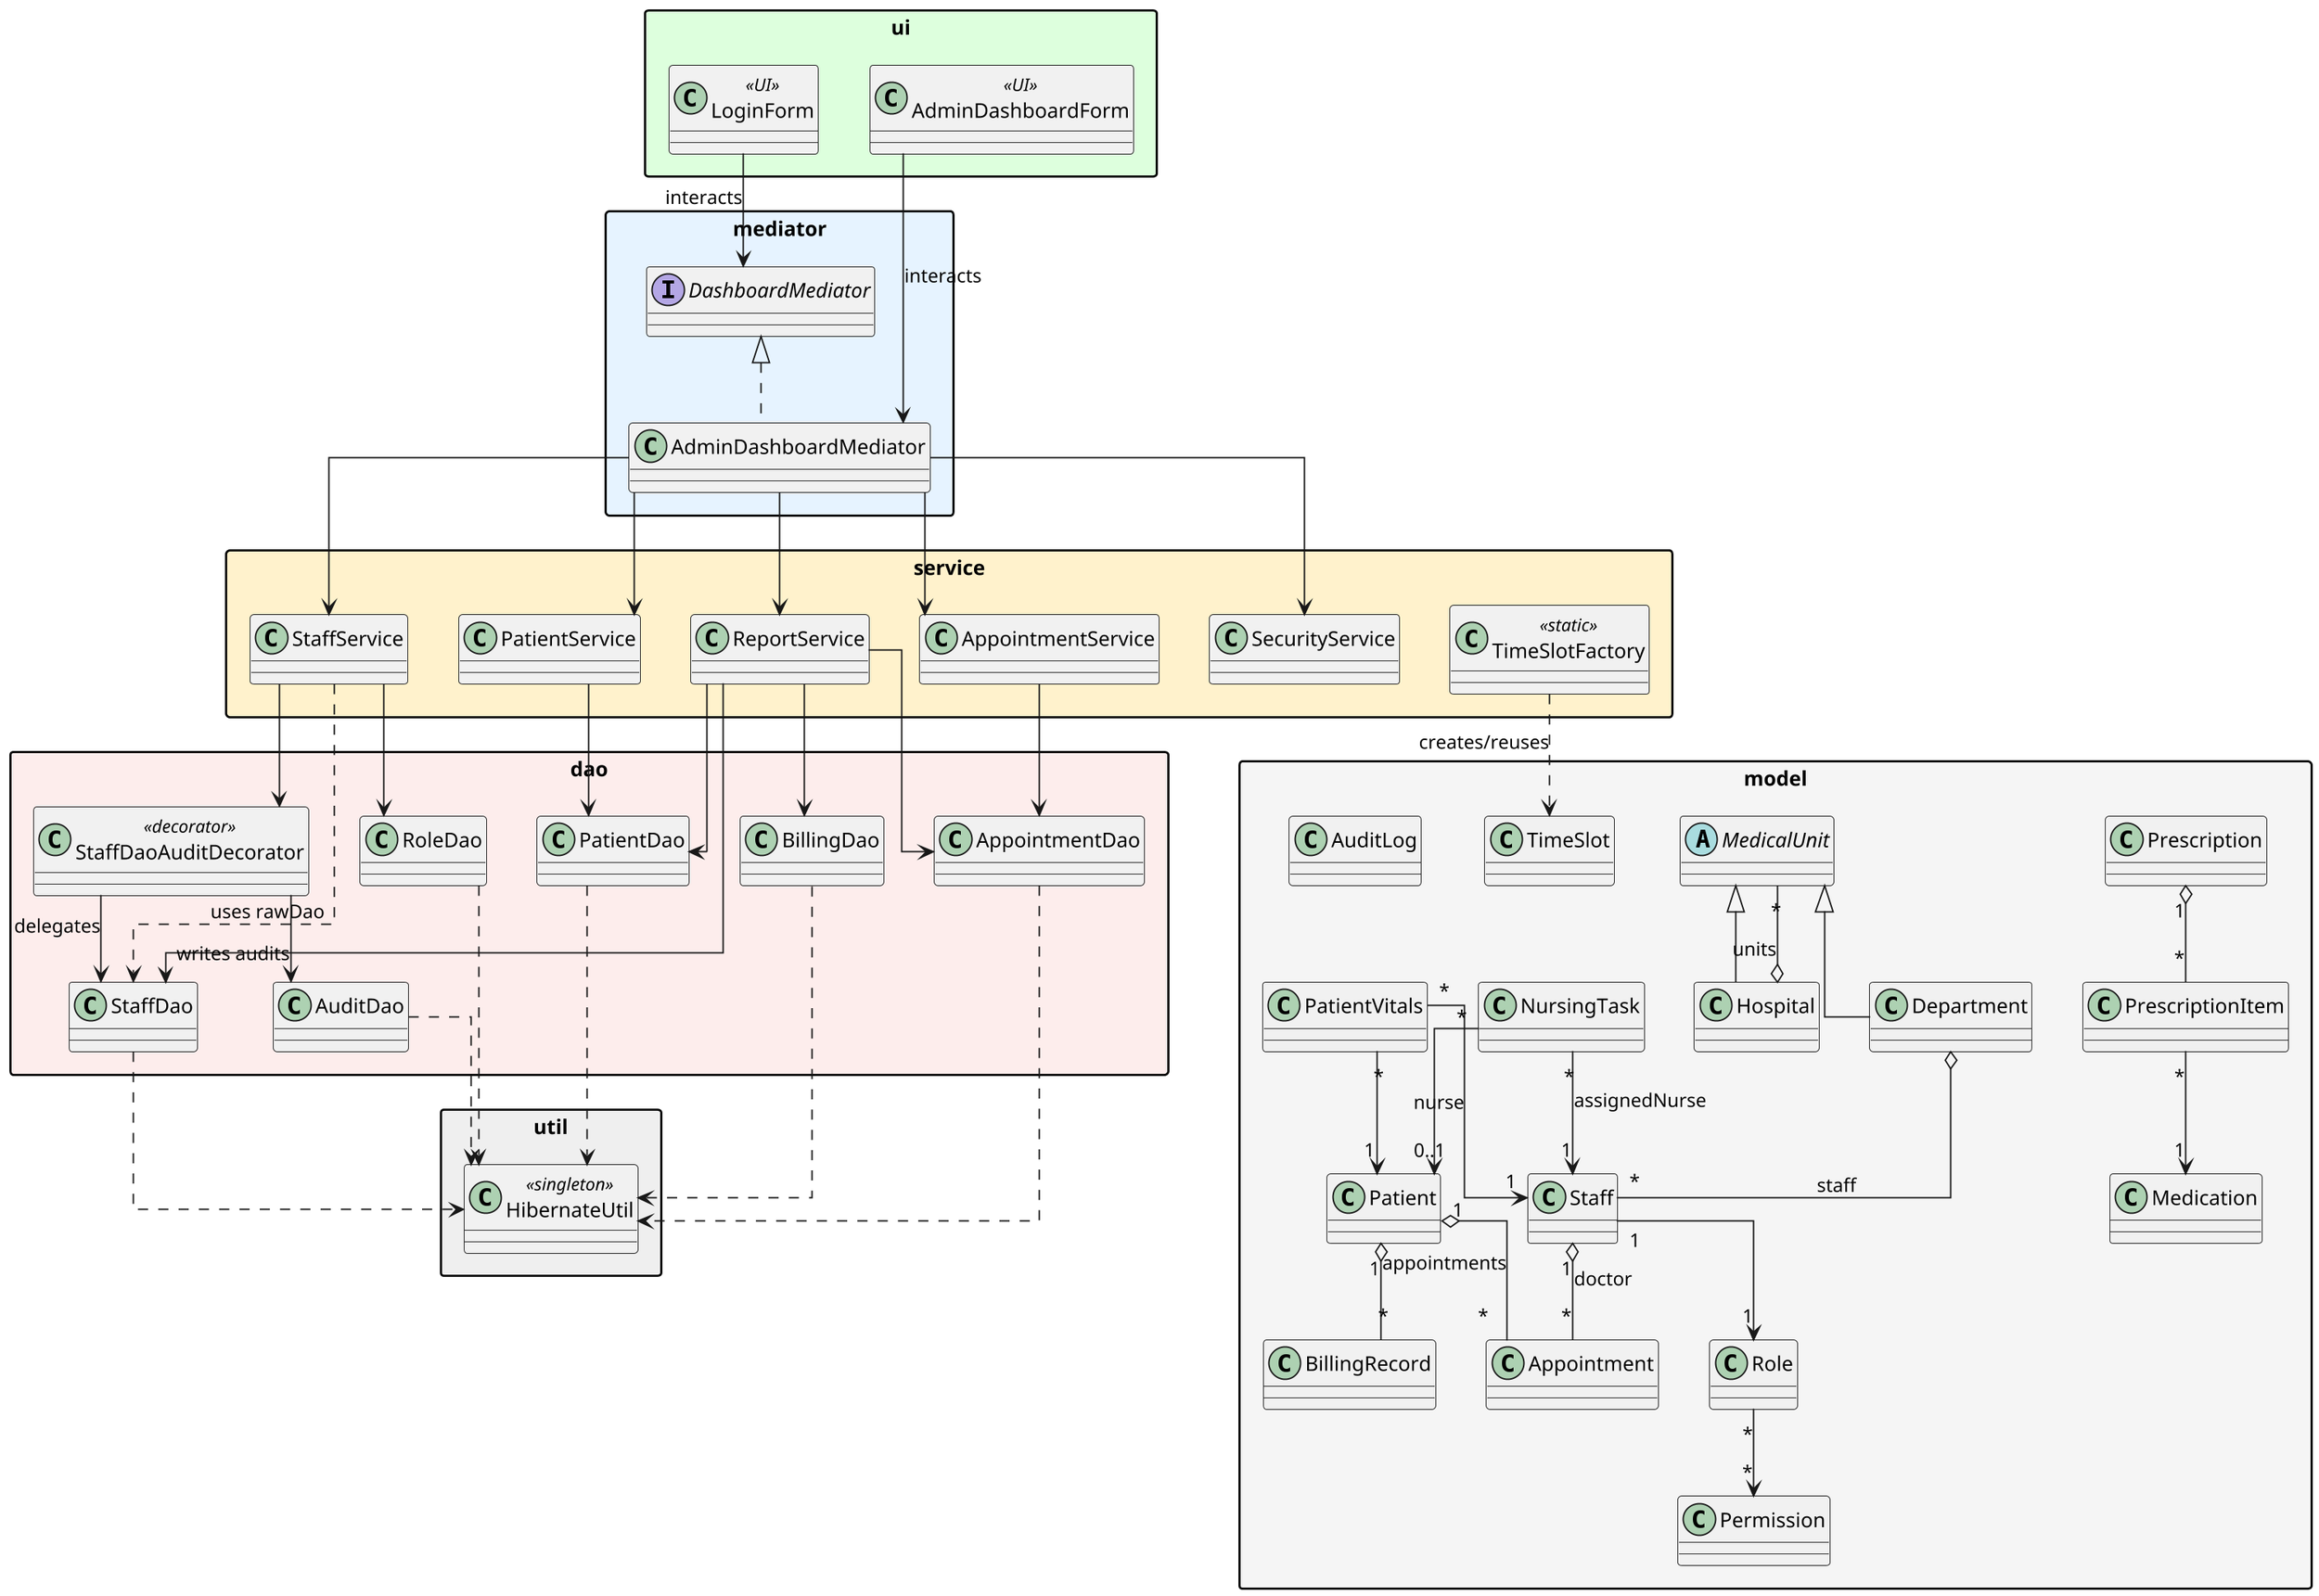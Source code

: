 @startuml Overview
skinparam shadowing false
skinparam dpi 180
skinparam classAttributeIconSize 0
skinparam packageStyle rectangle
skinparam linetype ortho

package "ui" #DDFFDD {
  class LoginForm <<UI>>
  class AdminDashboardForm <<UI>>
}

package "mediator" #E6F3FF {
  interface DashboardMediator
  class AdminDashboardMediator
}

package "service" #FFF2CC {
  class AppointmentService
  class PatientService
  class StaffService
  class ReportService
  class SecurityService
  class TimeSlotFactory <<static>>
}

package "dao" #FDEDEC {
  class PatientDao
  class StaffDao
  class StaffDaoAuditDecorator <<decorator>>
  class AuditDao
  class AppointmentDao
  class BillingDao
  class RoleDao
}

package "model" #F5F5F5 {
  class Patient
  class Staff
  class Role
  class Permission
  class Appointment
  class BillingRecord
  class Prescription
  class PrescriptionItem
  class Medication
  abstract class MedicalUnit
  class Hospital
  class Department
  class PatientVitals
  class NursingTask
  class TimeSlot
  class AuditLog
}

package "util" #EFEFEF {
  class HibernateUtil <<singleton>>
}

' UI -> Mediator
LoginForm --> DashboardMediator : interacts
AdminDashboardForm --> AdminDashboardMediator : interacts
DashboardMediator <|.. AdminDashboardMediator

' Mediator -> Services
AdminDashboardMediator --> StaffService
AdminDashboardMediator --> PatientService
AdminDashboardMediator --> AppointmentService
AdminDashboardMediator --> ReportService
AdminDashboardMediator --> SecurityService

' Services -> DAOs
AppointmentService --> AppointmentDao
PatientService --> PatientDao
StaffService --> StaffDaoAuditDecorator
StaffService ..> StaffDao : uses rawDao
StaffService --> RoleDao
ReportService --> PatientDao
ReportService --> StaffDao
ReportService --> AppointmentDao
ReportService --> BillingDao

' Decorator chain
StaffDaoAuditDecorator --> StaffDao : delegates
StaffDaoAuditDecorator --> AuditDao : writes audits

' DAOs -> Persistence
PatientDao ..> HibernateUtil
StaffDao ..> HibernateUtil
AppointmentDao ..> HibernateUtil
BillingDao ..> HibernateUtil
RoleDao ..> HibernateUtil
AuditDao ..> HibernateUtil

' Entities relations (high-level)
Patient "1" o-- "*" Appointment : appointments
Staff  "1" o-- "*" Appointment : doctor
Patient "1" o-- "*" BillingRecord
Prescription "1" o-- "*" PrescriptionItem
PrescriptionItem "*" --> "1" Medication
Staff "1" --> "1" Role
Role  "*" --> "*" Permission
PatientVitals "*" --> "1" Patient
PatientVitals "*" --> "1" Staff : nurse
NursingTask "*" --> "0..1" Patient
NursingTask "*" --> "1" Staff : assignedNurse

' Composite
MedicalUnit <|-- Hospital
MedicalUnit <|-- Department
Hospital o-- "*" MedicalUnit : units
Department o-- "*" Staff : staff

' Flyweight
TimeSlotFactory ..> TimeSlot : creates/reuses

@enduml
